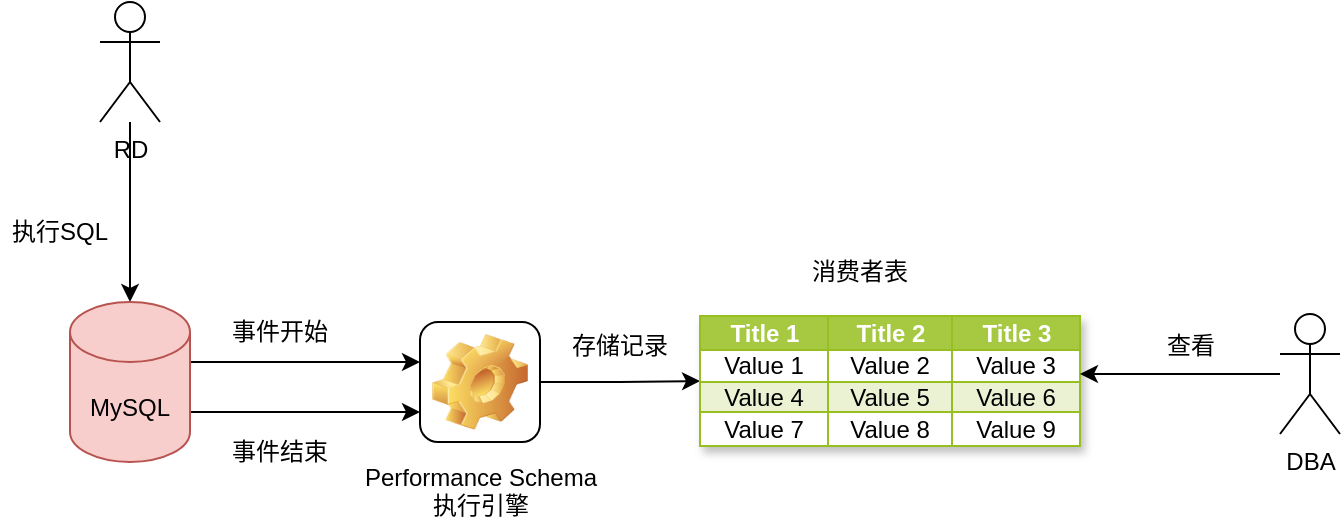 <mxfile version="24.8.4">
  <diagram name="第 1 页" id="6Iyz9qSP0lMLdbQ8vvaN">
    <mxGraphModel dx="1242" dy="785" grid="1" gridSize="10" guides="1" tooltips="1" connect="1" arrows="1" fold="1" page="1" pageScale="1" pageWidth="827" pageHeight="1169" math="0" shadow="0">
      <root>
        <mxCell id="0" />
        <mxCell id="1" parent="0" />
        <mxCell id="yJrD_a-AmhaAwsAiqqEG-5" style="edgeStyle=orthogonalEdgeStyle;rounded=0;orthogonalLoop=1;jettySize=auto;html=1;" edge="1" parent="1" source="yJrD_a-AmhaAwsAiqqEG-1" target="yJrD_a-AmhaAwsAiqqEG-2">
          <mxGeometry relative="1" as="geometry" />
        </mxCell>
        <mxCell id="yJrD_a-AmhaAwsAiqqEG-1" value="RD" style="shape=umlActor;verticalLabelPosition=bottom;verticalAlign=top;html=1;outlineConnect=0;" vertex="1" parent="1">
          <mxGeometry x="143" y="192" width="30" height="60" as="geometry" />
        </mxCell>
        <mxCell id="yJrD_a-AmhaAwsAiqqEG-7" style="edgeStyle=orthogonalEdgeStyle;rounded=0;orthogonalLoop=1;jettySize=auto;html=1;entryX=0;entryY=0.5;entryDx=0;entryDy=0;" edge="1" parent="1">
          <mxGeometry relative="1" as="geometry">
            <mxPoint x="188" y="372" as="sourcePoint" />
            <mxPoint x="303" y="372" as="targetPoint" />
          </mxGeometry>
        </mxCell>
        <mxCell id="yJrD_a-AmhaAwsAiqqEG-8" style="edgeStyle=orthogonalEdgeStyle;rounded=0;orthogonalLoop=1;jettySize=auto;html=1;entryX=0;entryY=0.75;entryDx=0;entryDy=0;" edge="1" parent="1" source="yJrD_a-AmhaAwsAiqqEG-2" target="yJrD_a-AmhaAwsAiqqEG-3">
          <mxGeometry relative="1" as="geometry">
            <Array as="points">
              <mxPoint x="213" y="397" />
              <mxPoint x="213" y="397" />
            </Array>
          </mxGeometry>
        </mxCell>
        <mxCell id="yJrD_a-AmhaAwsAiqqEG-2" value="MySQL" style="shape=cylinder3;whiteSpace=wrap;html=1;boundedLbl=1;backgroundOutline=1;size=15;fillColor=#f8cecc;strokeColor=#b85450;" vertex="1" parent="1">
          <mxGeometry x="128" y="342" width="60" height="80" as="geometry" />
        </mxCell>
        <mxCell id="yJrD_a-AmhaAwsAiqqEG-47" value="" style="edgeStyle=orthogonalEdgeStyle;rounded=0;orthogonalLoop=1;jettySize=auto;html=1;" edge="1" parent="1" source="yJrD_a-AmhaAwsAiqqEG-3" target="yJrD_a-AmhaAwsAiqqEG-26">
          <mxGeometry relative="1" as="geometry" />
        </mxCell>
        <mxCell id="yJrD_a-AmhaAwsAiqqEG-3" value="Performance Schema&lt;div&gt;执行引擎&lt;/div&gt;" style="icon;html=1;image=img/clipart/Gear_128x128.png" vertex="1" parent="1">
          <mxGeometry x="303" y="352" width="60" height="60" as="geometry" />
        </mxCell>
        <mxCell id="yJrD_a-AmhaAwsAiqqEG-6" value="执行SQL" style="text;html=1;align=center;verticalAlign=middle;whiteSpace=wrap;rounded=0;" vertex="1" parent="1">
          <mxGeometry x="93" y="292" width="60" height="30" as="geometry" />
        </mxCell>
        <mxCell id="yJrD_a-AmhaAwsAiqqEG-9" value="事件开始" style="text;html=1;align=center;verticalAlign=middle;whiteSpace=wrap;rounded=0;" vertex="1" parent="1">
          <mxGeometry x="203" y="342" width="60" height="30" as="geometry" />
        </mxCell>
        <mxCell id="yJrD_a-AmhaAwsAiqqEG-10" value="事件结束" style="text;html=1;align=center;verticalAlign=middle;whiteSpace=wrap;rounded=0;" vertex="1" parent="1">
          <mxGeometry x="203" y="402" width="60" height="30" as="geometry" />
        </mxCell>
        <mxCell id="yJrD_a-AmhaAwsAiqqEG-26" value="Assets" style="childLayout=tableLayout;recursiveResize=0;strokeColor=#98bf21;fillColor=#A7C942;shadow=1;" vertex="1" parent="1">
          <mxGeometry x="443" y="349" width="190" height="65" as="geometry" />
        </mxCell>
        <mxCell id="yJrD_a-AmhaAwsAiqqEG-27" style="shape=tableRow;horizontal=0;startSize=0;swimlaneHead=0;swimlaneBody=0;top=0;left=0;bottom=0;right=0;dropTarget=0;collapsible=0;recursiveResize=0;expand=0;fontStyle=0;strokeColor=inherit;fillColor=#ffffff;" vertex="1" parent="yJrD_a-AmhaAwsAiqqEG-26">
          <mxGeometry width="190" height="17" as="geometry" />
        </mxCell>
        <mxCell id="yJrD_a-AmhaAwsAiqqEG-28" value="Title 1" style="connectable=0;recursiveResize=0;strokeColor=inherit;fillColor=#A7C942;align=center;fontStyle=1;fontColor=#FFFFFF;html=1;" vertex="1" parent="yJrD_a-AmhaAwsAiqqEG-27">
          <mxGeometry width="64" height="17" as="geometry">
            <mxRectangle width="64" height="17" as="alternateBounds" />
          </mxGeometry>
        </mxCell>
        <mxCell id="yJrD_a-AmhaAwsAiqqEG-29" value="Title 2" style="connectable=0;recursiveResize=0;strokeColor=inherit;fillColor=#A7C942;align=center;fontStyle=1;fontColor=#FFFFFF;html=1;" vertex="1" parent="yJrD_a-AmhaAwsAiqqEG-27">
          <mxGeometry x="64" width="62" height="17" as="geometry">
            <mxRectangle width="62" height="17" as="alternateBounds" />
          </mxGeometry>
        </mxCell>
        <mxCell id="yJrD_a-AmhaAwsAiqqEG-30" value="Title 3" style="connectable=0;recursiveResize=0;strokeColor=inherit;fillColor=#A7C942;align=center;fontStyle=1;fontColor=#FFFFFF;html=1;" vertex="1" parent="yJrD_a-AmhaAwsAiqqEG-27">
          <mxGeometry x="126" width="64" height="17" as="geometry">
            <mxRectangle width="64" height="17" as="alternateBounds" />
          </mxGeometry>
        </mxCell>
        <mxCell id="yJrD_a-AmhaAwsAiqqEG-31" value="" style="shape=tableRow;horizontal=0;startSize=0;swimlaneHead=0;swimlaneBody=0;top=0;left=0;bottom=0;right=0;dropTarget=0;collapsible=0;recursiveResize=0;expand=0;fontStyle=0;strokeColor=inherit;fillColor=#ffffff;" vertex="1" parent="yJrD_a-AmhaAwsAiqqEG-26">
          <mxGeometry y="17" width="190" height="16" as="geometry" />
        </mxCell>
        <mxCell id="yJrD_a-AmhaAwsAiqqEG-32" value="Value 1" style="connectable=0;recursiveResize=0;strokeColor=inherit;fillColor=inherit;align=center;whiteSpace=wrap;html=1;" vertex="1" parent="yJrD_a-AmhaAwsAiqqEG-31">
          <mxGeometry width="64" height="16" as="geometry">
            <mxRectangle width="64" height="16" as="alternateBounds" />
          </mxGeometry>
        </mxCell>
        <mxCell id="yJrD_a-AmhaAwsAiqqEG-33" value="Value 2" style="connectable=0;recursiveResize=0;strokeColor=inherit;fillColor=inherit;align=center;whiteSpace=wrap;html=1;" vertex="1" parent="yJrD_a-AmhaAwsAiqqEG-31">
          <mxGeometry x="64" width="62" height="16" as="geometry">
            <mxRectangle width="62" height="16" as="alternateBounds" />
          </mxGeometry>
        </mxCell>
        <mxCell id="yJrD_a-AmhaAwsAiqqEG-34" value="Value 3" style="connectable=0;recursiveResize=0;strokeColor=inherit;fillColor=inherit;align=center;whiteSpace=wrap;html=1;" vertex="1" parent="yJrD_a-AmhaAwsAiqqEG-31">
          <mxGeometry x="126" width="64" height="16" as="geometry">
            <mxRectangle width="64" height="16" as="alternateBounds" />
          </mxGeometry>
        </mxCell>
        <mxCell id="yJrD_a-AmhaAwsAiqqEG-35" value="" style="shape=tableRow;horizontal=0;startSize=0;swimlaneHead=0;swimlaneBody=0;top=0;left=0;bottom=0;right=0;dropTarget=0;collapsible=0;recursiveResize=0;expand=0;fontStyle=1;strokeColor=inherit;fillColor=#EAF2D3;" vertex="1" parent="yJrD_a-AmhaAwsAiqqEG-26">
          <mxGeometry y="33" width="190" height="15" as="geometry" />
        </mxCell>
        <mxCell id="yJrD_a-AmhaAwsAiqqEG-36" value="Value 4" style="connectable=0;recursiveResize=0;strokeColor=inherit;fillColor=inherit;whiteSpace=wrap;html=1;" vertex="1" parent="yJrD_a-AmhaAwsAiqqEG-35">
          <mxGeometry width="64" height="15" as="geometry">
            <mxRectangle width="64" height="15" as="alternateBounds" />
          </mxGeometry>
        </mxCell>
        <mxCell id="yJrD_a-AmhaAwsAiqqEG-37" value="Value 5" style="connectable=0;recursiveResize=0;strokeColor=inherit;fillColor=inherit;whiteSpace=wrap;html=1;" vertex="1" parent="yJrD_a-AmhaAwsAiqqEG-35">
          <mxGeometry x="64" width="62" height="15" as="geometry">
            <mxRectangle width="62" height="15" as="alternateBounds" />
          </mxGeometry>
        </mxCell>
        <mxCell id="yJrD_a-AmhaAwsAiqqEG-38" value="Value 6" style="connectable=0;recursiveResize=0;strokeColor=inherit;fillColor=inherit;whiteSpace=wrap;html=1;" vertex="1" parent="yJrD_a-AmhaAwsAiqqEG-35">
          <mxGeometry x="126" width="64" height="15" as="geometry">
            <mxRectangle width="64" height="15" as="alternateBounds" />
          </mxGeometry>
        </mxCell>
        <mxCell id="yJrD_a-AmhaAwsAiqqEG-39" value="" style="shape=tableRow;horizontal=0;startSize=0;swimlaneHead=0;swimlaneBody=0;top=0;left=0;bottom=0;right=0;dropTarget=0;collapsible=0;recursiveResize=0;expand=0;fontStyle=0;strokeColor=inherit;fillColor=#ffffff;" vertex="1" parent="yJrD_a-AmhaAwsAiqqEG-26">
          <mxGeometry y="48" width="190" height="17" as="geometry" />
        </mxCell>
        <mxCell id="yJrD_a-AmhaAwsAiqqEG-40" value="Value 7" style="connectable=0;recursiveResize=0;strokeColor=inherit;fillColor=inherit;fontStyle=0;align=center;whiteSpace=wrap;html=1;" vertex="1" parent="yJrD_a-AmhaAwsAiqqEG-39">
          <mxGeometry width="64" height="17" as="geometry">
            <mxRectangle width="64" height="17" as="alternateBounds" />
          </mxGeometry>
        </mxCell>
        <mxCell id="yJrD_a-AmhaAwsAiqqEG-41" value="Value 8" style="connectable=0;recursiveResize=0;strokeColor=inherit;fillColor=inherit;fontStyle=0;align=center;whiteSpace=wrap;html=1;" vertex="1" parent="yJrD_a-AmhaAwsAiqqEG-39">
          <mxGeometry x="64" width="62" height="17" as="geometry">
            <mxRectangle width="62" height="17" as="alternateBounds" />
          </mxGeometry>
        </mxCell>
        <mxCell id="yJrD_a-AmhaAwsAiqqEG-42" value="Value 9" style="connectable=0;recursiveResize=0;strokeColor=inherit;fillColor=inherit;fontStyle=0;align=center;whiteSpace=wrap;html=1;" vertex="1" parent="yJrD_a-AmhaAwsAiqqEG-39">
          <mxGeometry x="126" width="64" height="17" as="geometry">
            <mxRectangle width="64" height="17" as="alternateBounds" />
          </mxGeometry>
        </mxCell>
        <mxCell id="yJrD_a-AmhaAwsAiqqEG-48" value="存储记录" style="text;html=1;align=center;verticalAlign=middle;whiteSpace=wrap;rounded=0;" vertex="1" parent="1">
          <mxGeometry x="373" y="349" width="60" height="30" as="geometry" />
        </mxCell>
        <mxCell id="yJrD_a-AmhaAwsAiqqEG-49" value="消费者表" style="text;html=1;align=center;verticalAlign=middle;whiteSpace=wrap;rounded=0;" vertex="1" parent="1">
          <mxGeometry x="493" y="312" width="60" height="30" as="geometry" />
        </mxCell>
        <mxCell id="yJrD_a-AmhaAwsAiqqEG-51" style="edgeStyle=orthogonalEdgeStyle;rounded=0;orthogonalLoop=1;jettySize=auto;html=1;entryX=1;entryY=0.75;entryDx=0;entryDy=0;" edge="1" parent="1" source="yJrD_a-AmhaAwsAiqqEG-50" target="yJrD_a-AmhaAwsAiqqEG-31">
          <mxGeometry relative="1" as="geometry" />
        </mxCell>
        <mxCell id="yJrD_a-AmhaAwsAiqqEG-50" value="DBA" style="shape=umlActor;verticalLabelPosition=bottom;verticalAlign=top;html=1;outlineConnect=0;" vertex="1" parent="1">
          <mxGeometry x="733" y="348" width="30" height="60" as="geometry" />
        </mxCell>
        <mxCell id="yJrD_a-AmhaAwsAiqqEG-54" value="查看" style="text;html=1;align=center;verticalAlign=middle;resizable=0;points=[];autosize=1;strokeColor=none;fillColor=none;" vertex="1" parent="1">
          <mxGeometry x="663" y="349" width="50" height="30" as="geometry" />
        </mxCell>
      </root>
    </mxGraphModel>
  </diagram>
</mxfile>

